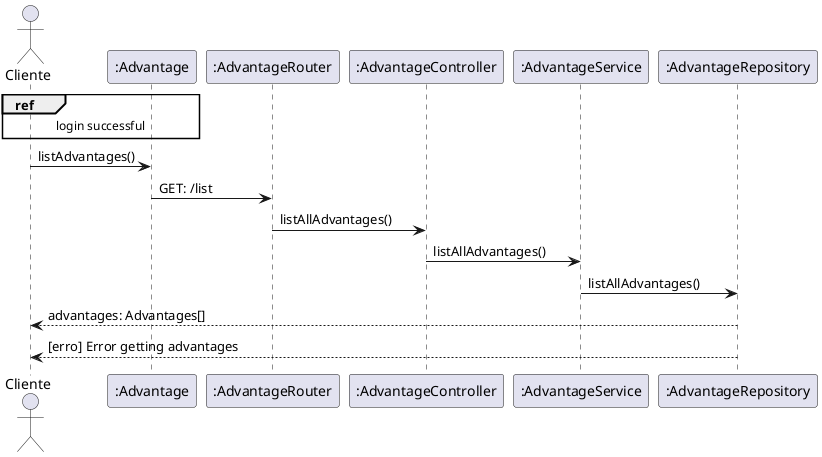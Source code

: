 @startuml

actor "Cliente" as cliente
participant ":Advantage" as ad
participant ":AdvantageRouter" as adRouter
participant ":AdvantageController" as adController
participant ":AdvantageService" as adService
participant ":AdvantageRepository" as adRepository

ref over cliente, ad: login successful

cliente -> ad : listAdvantages()
ad -> adRouter : GET: /list
adRouter -> adController : listAllAdvantages()
adController -> adService : listAllAdvantages()
adService -> adRepository : listAllAdvantages()
adRepository --> cliente : advantages: Advantages[]
adRepository --> cliente : [erro] Error getting advantages

@enduml